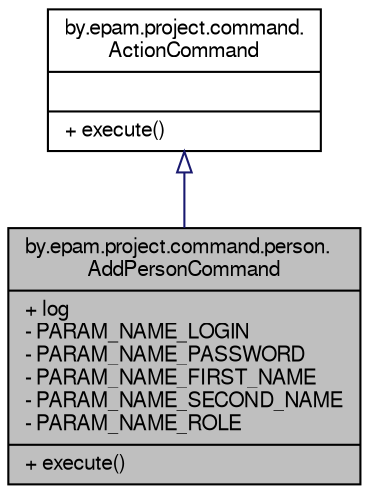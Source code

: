 digraph "by.epam.project.command.person.AddPersonCommand"
{
  bgcolor="transparent";
  edge [fontname="FreeSans",fontsize="10",labelfontname="FreeSans",labelfontsize="10"];
  node [fontname="FreeSans",fontsize="10",shape=record];
  Node1 [label="{by.epam.project.command.person.\lAddPersonCommand\n|+ log\l- PARAM_NAME_LOGIN\l- PARAM_NAME_PASSWORD\l- PARAM_NAME_FIRST_NAME\l- PARAM_NAME_SECOND_NAME\l- PARAM_NAME_ROLE\l|+ execute()\l}",height=0.2,width=0.4,color="black", fillcolor="grey75", style="filled", fontcolor="black"];
  Node2 -> Node1 [dir="back",color="midnightblue",fontsize="10",style="solid",arrowtail="onormal",fontname="FreeSans"];
  Node2 [label="{by.epam.project.command.\lActionCommand\n||+ execute()\l}",height=0.2,width=0.4,color="black",URL="$interfaceby_1_1epam_1_1project_1_1command_1_1_action_command.html"];
}

